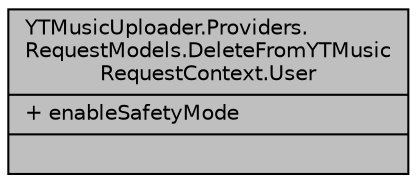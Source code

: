 digraph "YTMusicUploader.Providers.RequestModels.DeleteFromYTMusicRequestContext.User"
{
 // LATEX_PDF_SIZE
  edge [fontname="Helvetica",fontsize="10",labelfontname="Helvetica",labelfontsize="10"];
  node [fontname="Helvetica",fontsize="10",shape=record];
  Node1 [label="{YTMusicUploader.Providers.\lRequestModels.DeleteFromYTMusic\lRequestContext.User\n|+ enableSafetyMode\l|}",height=0.2,width=0.4,color="black", fillcolor="grey75", style="filled", fontcolor="black",tooltip=" "];
}
